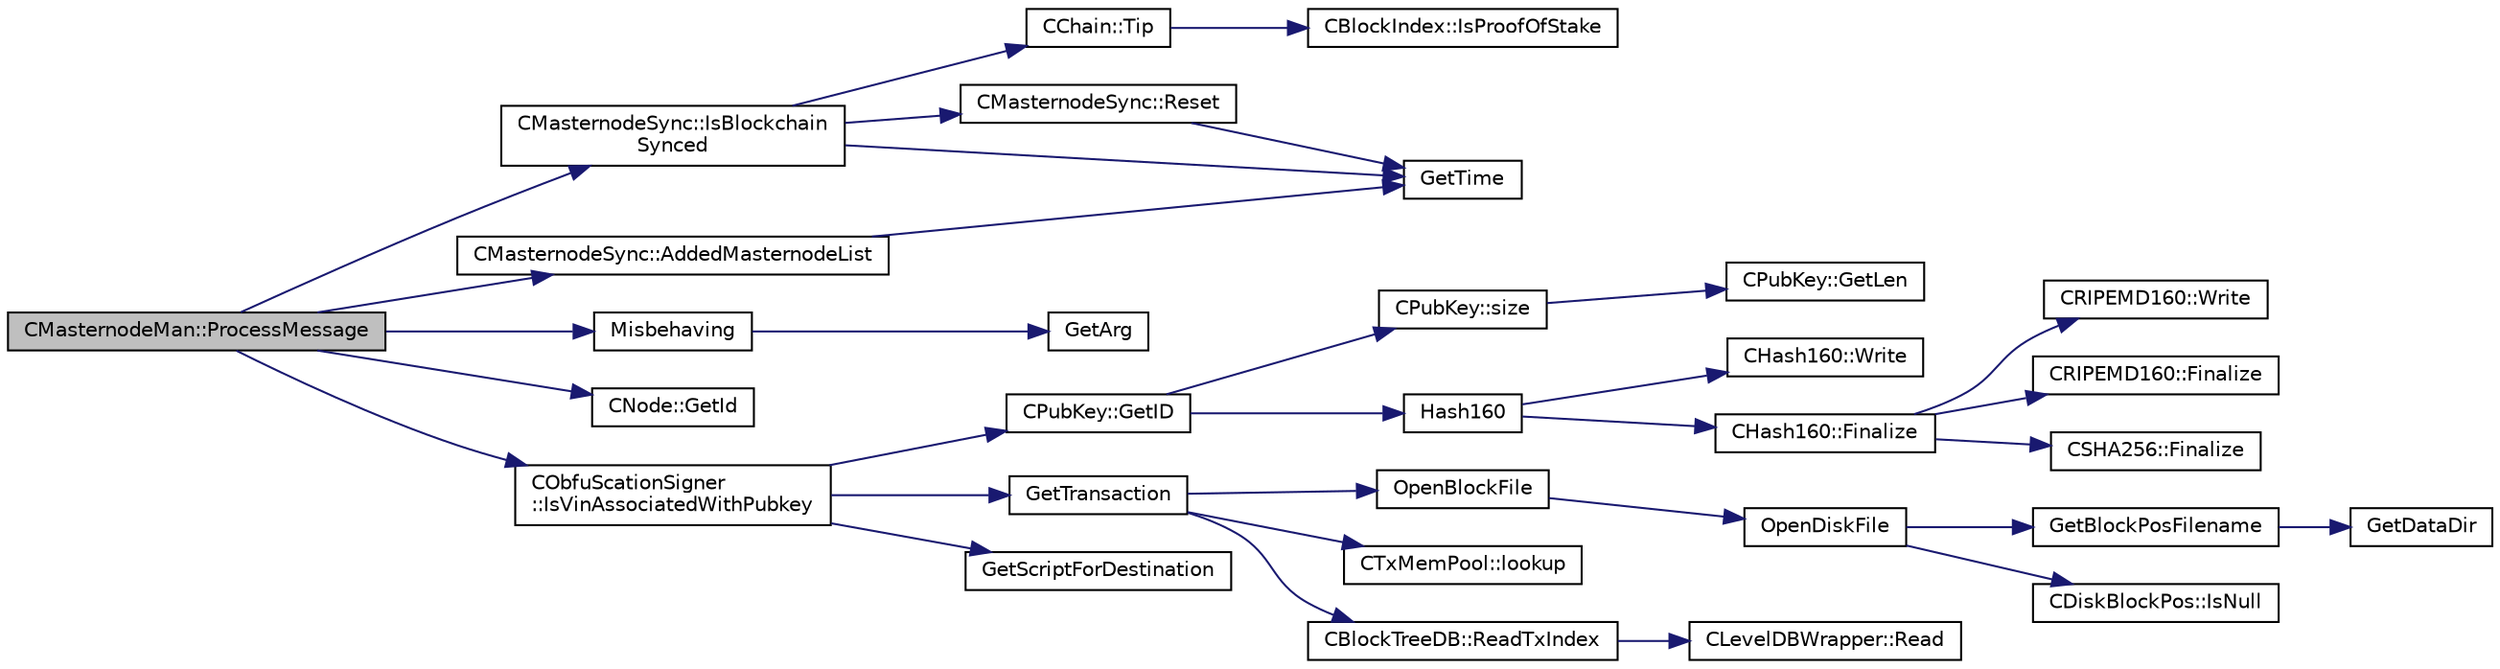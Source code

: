 digraph "CMasternodeMan::ProcessMessage"
{
  edge [fontname="Helvetica",fontsize="10",labelfontname="Helvetica",labelfontsize="10"];
  node [fontname="Helvetica",fontsize="10",shape=record];
  rankdir="LR";
  Node322 [label="CMasternodeMan::ProcessMessage",height=0.2,width=0.4,color="black", fillcolor="grey75", style="filled", fontcolor="black"];
  Node322 -> Node323 [color="midnightblue",fontsize="10",style="solid",fontname="Helvetica"];
  Node323 [label="CMasternodeSync::IsBlockchain\lSynced",height=0.2,width=0.4,color="black", fillcolor="white", style="filled",URL="$class_c_masternode_sync.html#a222b31867c8dd473a21ed4d2841ad477"];
  Node323 -> Node324 [color="midnightblue",fontsize="10",style="solid",fontname="Helvetica"];
  Node324 [label="GetTime",height=0.2,width=0.4,color="black", fillcolor="white", style="filled",URL="$utiltime_8cpp.html#a46fac5fba8ba905b5f9acb364f5d8c6f",tooltip="For unit testing. "];
  Node323 -> Node325 [color="midnightblue",fontsize="10",style="solid",fontname="Helvetica"];
  Node325 [label="CMasternodeSync::Reset",height=0.2,width=0.4,color="black", fillcolor="white", style="filled",URL="$class_c_masternode_sync.html#a10c27866eb1d20c317a34fbde3fe1ef3"];
  Node325 -> Node324 [color="midnightblue",fontsize="10",style="solid",fontname="Helvetica"];
  Node323 -> Node326 [color="midnightblue",fontsize="10",style="solid",fontname="Helvetica"];
  Node326 [label="CChain::Tip",height=0.2,width=0.4,color="black", fillcolor="white", style="filled",URL="$class_c_chain.html#a40ccefec14f8f3195c08c827af8cf412",tooltip="Returns the index entry for the tip of this chain, or NULL if none. "];
  Node326 -> Node327 [color="midnightblue",fontsize="10",style="solid",fontname="Helvetica"];
  Node327 [label="CBlockIndex::IsProofOfStake",height=0.2,width=0.4,color="black", fillcolor="white", style="filled",URL="$class_c_block_index.html#a2438a891e9d43821c0d99e1bdac56fde"];
  Node322 -> Node328 [color="midnightblue",fontsize="10",style="solid",fontname="Helvetica"];
  Node328 [label="CMasternodeSync::AddedMasternodeList",height=0.2,width=0.4,color="black", fillcolor="white", style="filled",URL="$class_c_masternode_sync.html#aecd6f9f5537d7ef789bd62c394ea59c8"];
  Node328 -> Node324 [color="midnightblue",fontsize="10",style="solid",fontname="Helvetica"];
  Node322 -> Node329 [color="midnightblue",fontsize="10",style="solid",fontname="Helvetica"];
  Node329 [label="Misbehaving",height=0.2,width=0.4,color="black", fillcolor="white", style="filled",URL="$main_8cpp.html#a387fdffa0ff52dde6b7d1c2991a9bdac",tooltip="Increase a node&#39;s misbehavior score. "];
  Node329 -> Node330 [color="midnightblue",fontsize="10",style="solid",fontname="Helvetica"];
  Node330 [label="GetArg",height=0.2,width=0.4,color="black", fillcolor="white", style="filled",URL="$util_8cpp.html#a24f685720bf40370e5bd2a192ad50cd8",tooltip="Return string argument or default value. "];
  Node322 -> Node331 [color="midnightblue",fontsize="10",style="solid",fontname="Helvetica"];
  Node331 [label="CNode::GetId",height=0.2,width=0.4,color="black", fillcolor="white", style="filled",URL="$class_c_node.html#a157903f7830c0dfbf6a93852066f0b8f"];
  Node322 -> Node332 [color="midnightblue",fontsize="10",style="solid",fontname="Helvetica"];
  Node332 [label="CObfuScationSigner\l::IsVinAssociatedWithPubkey",height=0.2,width=0.4,color="black", fillcolor="white", style="filled",URL="$class_c_obfu_scation_signer.html#ae52356535949db63ac24a3815c0ca117",tooltip="Is the inputs associated with this public key? (and there is 10000 DIV - checking if valid masternode..."];
  Node332 -> Node333 [color="midnightblue",fontsize="10",style="solid",fontname="Helvetica"];
  Node333 [label="GetScriptForDestination",height=0.2,width=0.4,color="black", fillcolor="white", style="filled",URL="$standard_8cpp.html#ae40f28d3b46c21033f6ee1f1200d0321"];
  Node332 -> Node334 [color="midnightblue",fontsize="10",style="solid",fontname="Helvetica"];
  Node334 [label="CPubKey::GetID",height=0.2,width=0.4,color="black", fillcolor="white", style="filled",URL="$class_c_pub_key.html#a2675f7e6f72eff68e7a5227289feb021",tooltip="Get the KeyID of this public key (hash of its serialization) "];
  Node334 -> Node335 [color="midnightblue",fontsize="10",style="solid",fontname="Helvetica"];
  Node335 [label="Hash160",height=0.2,width=0.4,color="black", fillcolor="white", style="filled",URL="$hash_8h.html#a4490f70ddae16e9e48460a0416a48a6b",tooltip="Compute the 160-bit hash an object. "];
  Node335 -> Node336 [color="midnightblue",fontsize="10",style="solid",fontname="Helvetica"];
  Node336 [label="CHash160::Write",height=0.2,width=0.4,color="black", fillcolor="white", style="filled",URL="$class_c_hash160.html#af56cdd9443013eb68b246aa8450217f2"];
  Node335 -> Node337 [color="midnightblue",fontsize="10",style="solid",fontname="Helvetica"];
  Node337 [label="CHash160::Finalize",height=0.2,width=0.4,color="black", fillcolor="white", style="filled",URL="$class_c_hash160.html#a9bb08e1772002ae1a5d85017ba7952ee"];
  Node337 -> Node338 [color="midnightblue",fontsize="10",style="solid",fontname="Helvetica"];
  Node338 [label="CSHA256::Finalize",height=0.2,width=0.4,color="black", fillcolor="white", style="filled",URL="$class_c_s_h_a256.html#a4259230be0caefa590bc324fc12b9b90"];
  Node337 -> Node339 [color="midnightblue",fontsize="10",style="solid",fontname="Helvetica"];
  Node339 [label="CRIPEMD160::Write",height=0.2,width=0.4,color="black", fillcolor="white", style="filled",URL="$class_c_r_i_p_e_m_d160.html#a221143b9d94af623d07c4f4ba1bf6007"];
  Node337 -> Node340 [color="midnightblue",fontsize="10",style="solid",fontname="Helvetica"];
  Node340 [label="CRIPEMD160::Finalize",height=0.2,width=0.4,color="black", fillcolor="white", style="filled",URL="$class_c_r_i_p_e_m_d160.html#a2a11566fbf9d1339b819833313fc4e51"];
  Node334 -> Node341 [color="midnightblue",fontsize="10",style="solid",fontname="Helvetica"];
  Node341 [label="CPubKey::size",height=0.2,width=0.4,color="black", fillcolor="white", style="filled",URL="$class_c_pub_key.html#a6bb28fcf0a5f799c69f5b7269363b309",tooltip="Simple read-only vector-like interface to the pubkey data. "];
  Node341 -> Node342 [color="midnightblue",fontsize="10",style="solid",fontname="Helvetica"];
  Node342 [label="CPubKey::GetLen",height=0.2,width=0.4,color="black", fillcolor="white", style="filled",URL="$class_c_pub_key.html#a7dc71b3f037c84268dc22de97d7b65fb",tooltip="Compute the length of a pubkey with a given first byte. "];
  Node332 -> Node343 [color="midnightblue",fontsize="10",style="solid",fontname="Helvetica"];
  Node343 [label="GetTransaction",height=0.2,width=0.4,color="black", fillcolor="white", style="filled",URL="$main_8cpp.html#a044ae412844f02db690466dd24d9bb71",tooltip="Return transaction in tx, and if it was found inside a block, its hash is placed in hashBlock..."];
  Node343 -> Node344 [color="midnightblue",fontsize="10",style="solid",fontname="Helvetica"];
  Node344 [label="CTxMemPool::lookup",height=0.2,width=0.4,color="black", fillcolor="white", style="filled",URL="$class_c_tx_mem_pool.html#ad6d9966cdeb4b6586f7186e709b4e77e"];
  Node343 -> Node345 [color="midnightblue",fontsize="10",style="solid",fontname="Helvetica"];
  Node345 [label="CBlockTreeDB::ReadTxIndex",height=0.2,width=0.4,color="black", fillcolor="white", style="filled",URL="$class_c_block_tree_d_b.html#a74383427266d627e84c2d0c8e21e03c7"];
  Node345 -> Node346 [color="midnightblue",fontsize="10",style="solid",fontname="Helvetica"];
  Node346 [label="CLevelDBWrapper::Read",height=0.2,width=0.4,color="black", fillcolor="white", style="filled",URL="$class_c_level_d_b_wrapper.html#a0cb51d3b8f042641b2d0aa76c3185527"];
  Node343 -> Node347 [color="midnightblue",fontsize="10",style="solid",fontname="Helvetica"];
  Node347 [label="OpenBlockFile",height=0.2,width=0.4,color="black", fillcolor="white", style="filled",URL="$main_8cpp.html#a0d81388930a4ccb6a69b9abdd1ef5097",tooltip="Open a block file (blk?????.dat) "];
  Node347 -> Node348 [color="midnightblue",fontsize="10",style="solid",fontname="Helvetica"];
  Node348 [label="OpenDiskFile",height=0.2,width=0.4,color="black", fillcolor="white", style="filled",URL="$main_8cpp.html#ab15fc61f1d9596ad0aca703ff2c74635"];
  Node348 -> Node349 [color="midnightblue",fontsize="10",style="solid",fontname="Helvetica"];
  Node349 [label="CDiskBlockPos::IsNull",height=0.2,width=0.4,color="black", fillcolor="white", style="filled",URL="$struct_c_disk_block_pos.html#a7dd98fe3f5372d358df61db31899b0af"];
  Node348 -> Node350 [color="midnightblue",fontsize="10",style="solid",fontname="Helvetica"];
  Node350 [label="GetBlockPosFilename",height=0.2,width=0.4,color="black", fillcolor="white", style="filled",URL="$main_8cpp.html#a2f26f074aac584c3398de1dcdac59de9",tooltip="Translation to a filesystem path. "];
  Node350 -> Node351 [color="midnightblue",fontsize="10",style="solid",fontname="Helvetica"];
  Node351 [label="GetDataDir",height=0.2,width=0.4,color="black", fillcolor="white", style="filled",URL="$util_8cpp.html#ab83866a054745d4b30a3948a1b44beba"];
}

